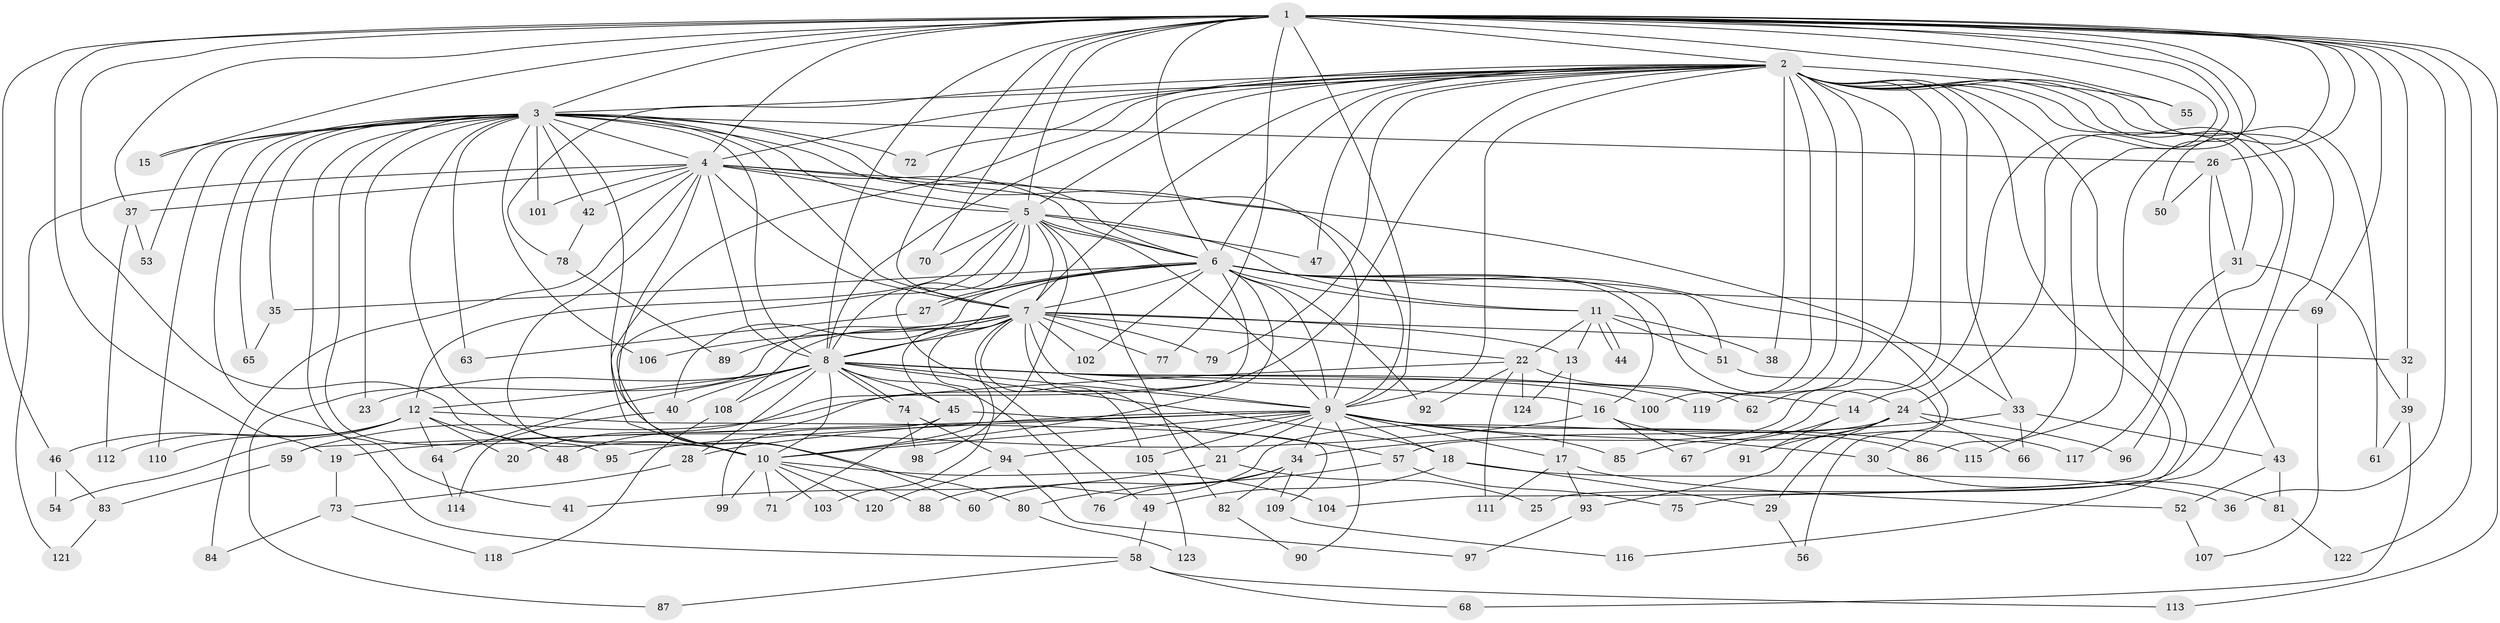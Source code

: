 // Generated by graph-tools (version 1.1) at 2025/11/02/27/25 16:11:08]
// undirected, 124 vertices, 273 edges
graph export_dot {
graph [start="1"]
  node [color=gray90,style=filled];
  1;
  2;
  3;
  4;
  5;
  6;
  7;
  8;
  9;
  10;
  11;
  12;
  13;
  14;
  15;
  16;
  17;
  18;
  19;
  20;
  21;
  22;
  23;
  24;
  25;
  26;
  27;
  28;
  29;
  30;
  31;
  32;
  33;
  34;
  35;
  36;
  37;
  38;
  39;
  40;
  41;
  42;
  43;
  44;
  45;
  46;
  47;
  48;
  49;
  50;
  51;
  52;
  53;
  54;
  55;
  56;
  57;
  58;
  59;
  60;
  61;
  62;
  63;
  64;
  65;
  66;
  67;
  68;
  69;
  70;
  71;
  72;
  73;
  74;
  75;
  76;
  77;
  78;
  79;
  80;
  81;
  82;
  83;
  84;
  85;
  86;
  87;
  88;
  89;
  90;
  91;
  92;
  93;
  94;
  95;
  96;
  97;
  98;
  99;
  100;
  101;
  102;
  103;
  104;
  105;
  106;
  107;
  108;
  109;
  110;
  111;
  112;
  113;
  114;
  115;
  116;
  117;
  118;
  119;
  120;
  121;
  122;
  123;
  124;
  1 -- 2;
  1 -- 3;
  1 -- 4;
  1 -- 5;
  1 -- 6;
  1 -- 7;
  1 -- 8;
  1 -- 9;
  1 -- 10;
  1 -- 14;
  1 -- 15;
  1 -- 19;
  1 -- 24;
  1 -- 26;
  1 -- 32;
  1 -- 36;
  1 -- 37;
  1 -- 46;
  1 -- 50;
  1 -- 55;
  1 -- 69;
  1 -- 70;
  1 -- 77;
  1 -- 86;
  1 -- 113;
  1 -- 115;
  1 -- 122;
  2 -- 3;
  2 -- 4;
  2 -- 5;
  2 -- 6;
  2 -- 7;
  2 -- 8;
  2 -- 9;
  2 -- 10;
  2 -- 25;
  2 -- 31;
  2 -- 33;
  2 -- 38;
  2 -- 47;
  2 -- 48;
  2 -- 55;
  2 -- 57;
  2 -- 61;
  2 -- 62;
  2 -- 72;
  2 -- 75;
  2 -- 78;
  2 -- 79;
  2 -- 85;
  2 -- 96;
  2 -- 100;
  2 -- 104;
  2 -- 116;
  2 -- 119;
  3 -- 4;
  3 -- 5;
  3 -- 6;
  3 -- 7;
  3 -- 8;
  3 -- 9;
  3 -- 10;
  3 -- 15;
  3 -- 23;
  3 -- 26;
  3 -- 35;
  3 -- 41;
  3 -- 42;
  3 -- 53;
  3 -- 58;
  3 -- 63;
  3 -- 65;
  3 -- 72;
  3 -- 80;
  3 -- 95;
  3 -- 101;
  3 -- 106;
  3 -- 110;
  4 -- 5;
  4 -- 6;
  4 -- 7;
  4 -- 8;
  4 -- 9;
  4 -- 10;
  4 -- 33;
  4 -- 37;
  4 -- 42;
  4 -- 60;
  4 -- 84;
  4 -- 101;
  4 -- 121;
  5 -- 6;
  5 -- 7;
  5 -- 8;
  5 -- 9;
  5 -- 10;
  5 -- 11;
  5 -- 12;
  5 -- 47;
  5 -- 49;
  5 -- 70;
  5 -- 82;
  5 -- 98;
  6 -- 7;
  6 -- 8;
  6 -- 9;
  6 -- 10;
  6 -- 11;
  6 -- 16;
  6 -- 20;
  6 -- 24;
  6 -- 27;
  6 -- 27;
  6 -- 30;
  6 -- 35;
  6 -- 40;
  6 -- 51;
  6 -- 69;
  6 -- 92;
  6 -- 102;
  7 -- 8;
  7 -- 9;
  7 -- 10;
  7 -- 13;
  7 -- 21;
  7 -- 22;
  7 -- 32;
  7 -- 45;
  7 -- 77;
  7 -- 79;
  7 -- 87;
  7 -- 89;
  7 -- 102;
  7 -- 103;
  7 -- 105;
  7 -- 106;
  7 -- 108;
  8 -- 9;
  8 -- 10;
  8 -- 12;
  8 -- 14;
  8 -- 16;
  8 -- 18;
  8 -- 23;
  8 -- 28;
  8 -- 40;
  8 -- 45;
  8 -- 64;
  8 -- 74;
  8 -- 74;
  8 -- 76;
  8 -- 100;
  8 -- 108;
  8 -- 119;
  9 -- 10;
  9 -- 17;
  9 -- 18;
  9 -- 21;
  9 -- 28;
  9 -- 30;
  9 -- 34;
  9 -- 59;
  9 -- 85;
  9 -- 86;
  9 -- 90;
  9 -- 94;
  9 -- 95;
  9 -- 105;
  9 -- 115;
  10 -- 71;
  10 -- 88;
  10 -- 99;
  10 -- 103;
  10 -- 104;
  10 -- 120;
  11 -- 13;
  11 -- 22;
  11 -- 38;
  11 -- 44;
  11 -- 44;
  11 -- 51;
  12 -- 20;
  12 -- 46;
  12 -- 48;
  12 -- 54;
  12 -- 64;
  12 -- 109;
  12 -- 110;
  12 -- 112;
  13 -- 17;
  13 -- 124;
  14 -- 67;
  14 -- 91;
  16 -- 19;
  16 -- 67;
  16 -- 117;
  17 -- 52;
  17 -- 93;
  17 -- 111;
  18 -- 29;
  18 -- 36;
  18 -- 49;
  19 -- 73;
  21 -- 25;
  21 -- 41;
  22 -- 59;
  22 -- 62;
  22 -- 92;
  22 -- 111;
  22 -- 124;
  24 -- 29;
  24 -- 66;
  24 -- 88;
  24 -- 91;
  24 -- 93;
  24 -- 96;
  26 -- 31;
  26 -- 43;
  26 -- 50;
  27 -- 63;
  28 -- 73;
  29 -- 56;
  30 -- 81;
  31 -- 39;
  31 -- 117;
  32 -- 39;
  33 -- 34;
  33 -- 43;
  33 -- 66;
  34 -- 60;
  34 -- 76;
  34 -- 82;
  34 -- 109;
  35 -- 65;
  37 -- 53;
  37 -- 112;
  39 -- 61;
  39 -- 68;
  40 -- 114;
  42 -- 78;
  43 -- 52;
  43 -- 81;
  45 -- 57;
  45 -- 71;
  45 -- 99;
  46 -- 54;
  46 -- 83;
  49 -- 58;
  51 -- 56;
  52 -- 107;
  57 -- 75;
  57 -- 80;
  58 -- 68;
  58 -- 87;
  58 -- 113;
  59 -- 83;
  64 -- 114;
  69 -- 107;
  73 -- 84;
  73 -- 118;
  74 -- 94;
  74 -- 98;
  78 -- 89;
  80 -- 123;
  81 -- 122;
  82 -- 90;
  83 -- 121;
  93 -- 97;
  94 -- 97;
  94 -- 120;
  105 -- 123;
  108 -- 118;
  109 -- 116;
}
